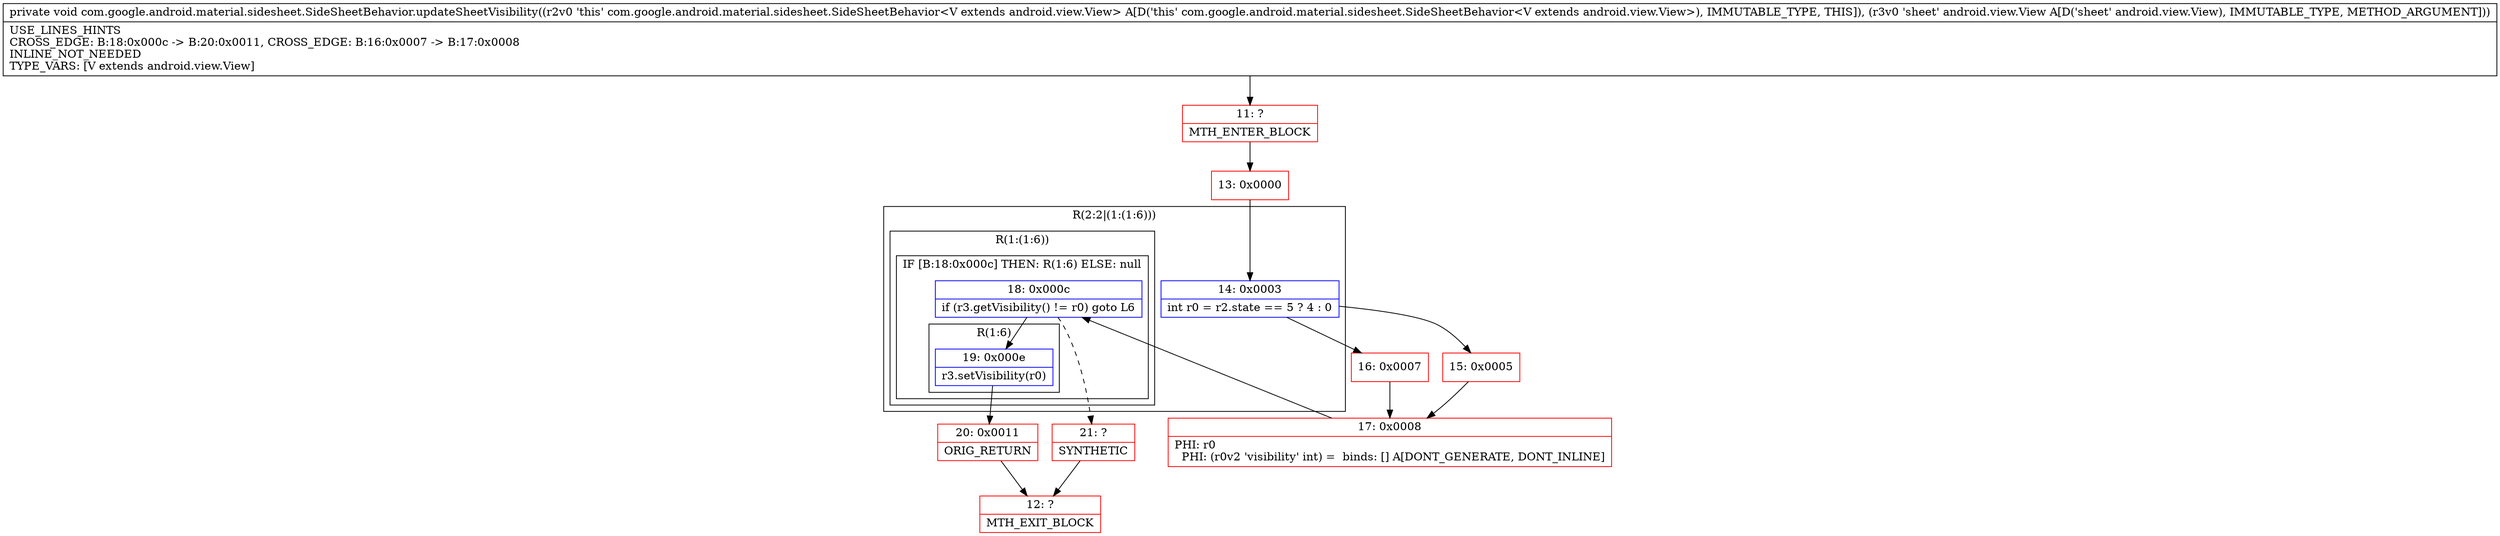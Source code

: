 digraph "CFG forcom.google.android.material.sidesheet.SideSheetBehavior.updateSheetVisibility(Landroid\/view\/View;)V" {
subgraph cluster_Region_1363775662 {
label = "R(2:2|(1:(1:6)))";
node [shape=record,color=blue];
Node_14 [shape=record,label="{14\:\ 0x0003|int r0 = r2.state == 5 ? 4 : 0\l}"];
subgraph cluster_Region_655188614 {
label = "R(1:(1:6))";
node [shape=record,color=blue];
subgraph cluster_IfRegion_2125771817 {
label = "IF [B:18:0x000c] THEN: R(1:6) ELSE: null";
node [shape=record,color=blue];
Node_18 [shape=record,label="{18\:\ 0x000c|if (r3.getVisibility() != r0) goto L6\l}"];
subgraph cluster_Region_1408816875 {
label = "R(1:6)";
node [shape=record,color=blue];
Node_19 [shape=record,label="{19\:\ 0x000e|r3.setVisibility(r0)\l}"];
}
}
}
}
Node_11 [shape=record,color=red,label="{11\:\ ?|MTH_ENTER_BLOCK\l}"];
Node_13 [shape=record,color=red,label="{13\:\ 0x0000}"];
Node_15 [shape=record,color=red,label="{15\:\ 0x0005}"];
Node_17 [shape=record,color=red,label="{17\:\ 0x0008|PHI: r0 \l  PHI: (r0v2 'visibility' int) =  binds: [] A[DONT_GENERATE, DONT_INLINE]\l}"];
Node_20 [shape=record,color=red,label="{20\:\ 0x0011|ORIG_RETURN\l}"];
Node_12 [shape=record,color=red,label="{12\:\ ?|MTH_EXIT_BLOCK\l}"];
Node_21 [shape=record,color=red,label="{21\:\ ?|SYNTHETIC\l}"];
Node_16 [shape=record,color=red,label="{16\:\ 0x0007}"];
MethodNode[shape=record,label="{private void com.google.android.material.sidesheet.SideSheetBehavior.updateSheetVisibility((r2v0 'this' com.google.android.material.sidesheet.SideSheetBehavior\<V extends android.view.View\> A[D('this' com.google.android.material.sidesheet.SideSheetBehavior\<V extends android.view.View\>), IMMUTABLE_TYPE, THIS]), (r3v0 'sheet' android.view.View A[D('sheet' android.view.View), IMMUTABLE_TYPE, METHOD_ARGUMENT]))  | USE_LINES_HINTS\lCROSS_EDGE: B:18:0x000c \-\> B:20:0x0011, CROSS_EDGE: B:16:0x0007 \-\> B:17:0x0008\lINLINE_NOT_NEEDED\lTYPE_VARS: [V extends android.view.View]\l}"];
MethodNode -> Node_11;Node_14 -> Node_15;
Node_14 -> Node_16;
Node_18 -> Node_19;
Node_18 -> Node_21[style=dashed];
Node_19 -> Node_20;
Node_11 -> Node_13;
Node_13 -> Node_14;
Node_15 -> Node_17;
Node_17 -> Node_18;
Node_20 -> Node_12;
Node_21 -> Node_12;
Node_16 -> Node_17;
}

